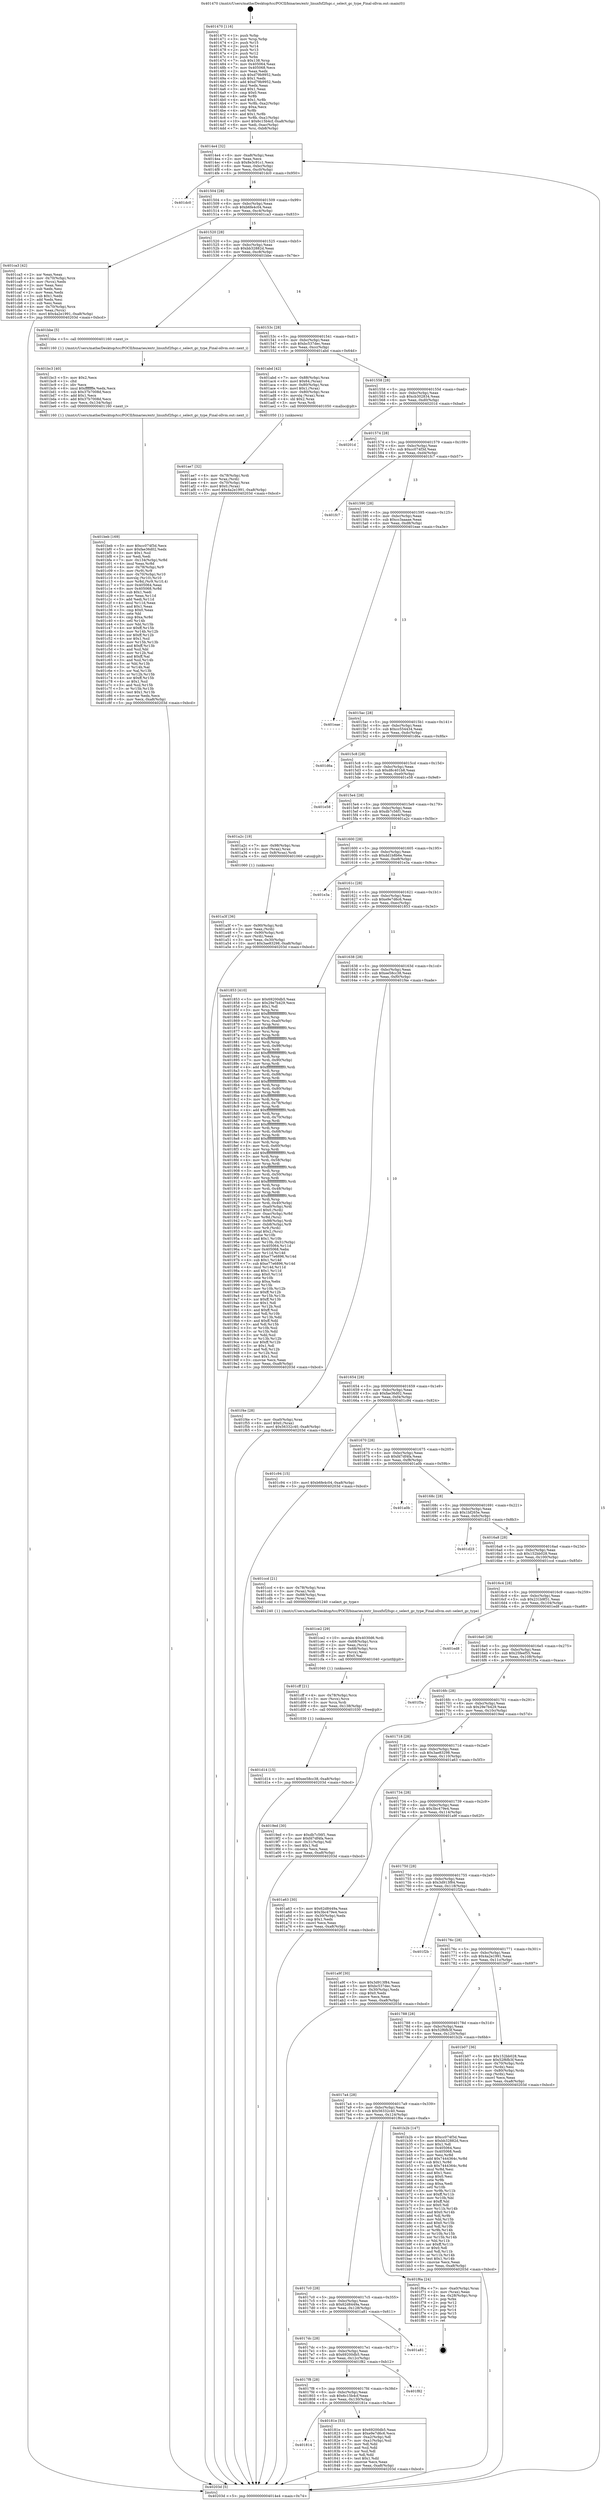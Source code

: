 digraph "0x401470" {
  label = "0x401470 (/mnt/c/Users/mathe/Desktop/tcc/POCII/binaries/extr_linuxfsf2fsgc.c_select_gc_type_Final-ollvm.out::main(0))"
  labelloc = "t"
  node[shape=record]

  Entry [label="",width=0.3,height=0.3,shape=circle,fillcolor=black,style=filled]
  "0x4014e4" [label="{
     0x4014e4 [32]\l
     | [instrs]\l
     &nbsp;&nbsp;0x4014e4 \<+6\>: mov -0xa8(%rbp),%eax\l
     &nbsp;&nbsp;0x4014ea \<+2\>: mov %eax,%ecx\l
     &nbsp;&nbsp;0x4014ec \<+6\>: sub $0x8e3c91c1,%ecx\l
     &nbsp;&nbsp;0x4014f2 \<+6\>: mov %eax,-0xbc(%rbp)\l
     &nbsp;&nbsp;0x4014f8 \<+6\>: mov %ecx,-0xc0(%rbp)\l
     &nbsp;&nbsp;0x4014fe \<+6\>: je 0000000000401dc0 \<main+0x950\>\l
  }"]
  "0x401dc0" [label="{
     0x401dc0\l
  }", style=dashed]
  "0x401504" [label="{
     0x401504 [28]\l
     | [instrs]\l
     &nbsp;&nbsp;0x401504 \<+5\>: jmp 0000000000401509 \<main+0x99\>\l
     &nbsp;&nbsp;0x401509 \<+6\>: mov -0xbc(%rbp),%eax\l
     &nbsp;&nbsp;0x40150f \<+5\>: sub $0xb6fe4c04,%eax\l
     &nbsp;&nbsp;0x401514 \<+6\>: mov %eax,-0xc4(%rbp)\l
     &nbsp;&nbsp;0x40151a \<+6\>: je 0000000000401ca3 \<main+0x833\>\l
  }"]
  Exit [label="",width=0.3,height=0.3,shape=circle,fillcolor=black,style=filled,peripheries=2]
  "0x401ca3" [label="{
     0x401ca3 [42]\l
     | [instrs]\l
     &nbsp;&nbsp;0x401ca3 \<+2\>: xor %eax,%eax\l
     &nbsp;&nbsp;0x401ca5 \<+4\>: mov -0x70(%rbp),%rcx\l
     &nbsp;&nbsp;0x401ca9 \<+2\>: mov (%rcx),%edx\l
     &nbsp;&nbsp;0x401cab \<+2\>: mov %eax,%esi\l
     &nbsp;&nbsp;0x401cad \<+2\>: sub %edx,%esi\l
     &nbsp;&nbsp;0x401caf \<+2\>: mov %eax,%edx\l
     &nbsp;&nbsp;0x401cb1 \<+3\>: sub $0x1,%edx\l
     &nbsp;&nbsp;0x401cb4 \<+2\>: add %edx,%esi\l
     &nbsp;&nbsp;0x401cb6 \<+2\>: sub %esi,%eax\l
     &nbsp;&nbsp;0x401cb8 \<+4\>: mov -0x70(%rbp),%rcx\l
     &nbsp;&nbsp;0x401cbc \<+2\>: mov %eax,(%rcx)\l
     &nbsp;&nbsp;0x401cbe \<+10\>: movl $0x4a2e1991,-0xa8(%rbp)\l
     &nbsp;&nbsp;0x401cc8 \<+5\>: jmp 000000000040203d \<main+0xbcd\>\l
  }"]
  "0x401520" [label="{
     0x401520 [28]\l
     | [instrs]\l
     &nbsp;&nbsp;0x401520 \<+5\>: jmp 0000000000401525 \<main+0xb5\>\l
     &nbsp;&nbsp;0x401525 \<+6\>: mov -0xbc(%rbp),%eax\l
     &nbsp;&nbsp;0x40152b \<+5\>: sub $0xbb32882d,%eax\l
     &nbsp;&nbsp;0x401530 \<+6\>: mov %eax,-0xc8(%rbp)\l
     &nbsp;&nbsp;0x401536 \<+6\>: je 0000000000401bbe \<main+0x74e\>\l
  }"]
  "0x401d14" [label="{
     0x401d14 [15]\l
     | [instrs]\l
     &nbsp;&nbsp;0x401d14 \<+10\>: movl $0xee58cc38,-0xa8(%rbp)\l
     &nbsp;&nbsp;0x401d1e \<+5\>: jmp 000000000040203d \<main+0xbcd\>\l
  }"]
  "0x401bbe" [label="{
     0x401bbe [5]\l
     | [instrs]\l
     &nbsp;&nbsp;0x401bbe \<+5\>: call 0000000000401160 \<next_i\>\l
     | [calls]\l
     &nbsp;&nbsp;0x401160 \{1\} (/mnt/c/Users/mathe/Desktop/tcc/POCII/binaries/extr_linuxfsf2fsgc.c_select_gc_type_Final-ollvm.out::next_i)\l
  }"]
  "0x40153c" [label="{
     0x40153c [28]\l
     | [instrs]\l
     &nbsp;&nbsp;0x40153c \<+5\>: jmp 0000000000401541 \<main+0xd1\>\l
     &nbsp;&nbsp;0x401541 \<+6\>: mov -0xbc(%rbp),%eax\l
     &nbsp;&nbsp;0x401547 \<+5\>: sub $0xbc537dec,%eax\l
     &nbsp;&nbsp;0x40154c \<+6\>: mov %eax,-0xcc(%rbp)\l
     &nbsp;&nbsp;0x401552 \<+6\>: je 0000000000401abd \<main+0x64d\>\l
  }"]
  "0x401cff" [label="{
     0x401cff [21]\l
     | [instrs]\l
     &nbsp;&nbsp;0x401cff \<+4\>: mov -0x78(%rbp),%rcx\l
     &nbsp;&nbsp;0x401d03 \<+3\>: mov (%rcx),%rcx\l
     &nbsp;&nbsp;0x401d06 \<+3\>: mov %rcx,%rdi\l
     &nbsp;&nbsp;0x401d09 \<+6\>: mov %eax,-0x138(%rbp)\l
     &nbsp;&nbsp;0x401d0f \<+5\>: call 0000000000401030 \<free@plt\>\l
     | [calls]\l
     &nbsp;&nbsp;0x401030 \{1\} (unknown)\l
  }"]
  "0x401abd" [label="{
     0x401abd [42]\l
     | [instrs]\l
     &nbsp;&nbsp;0x401abd \<+7\>: mov -0x88(%rbp),%rax\l
     &nbsp;&nbsp;0x401ac4 \<+6\>: movl $0x64,(%rax)\l
     &nbsp;&nbsp;0x401aca \<+4\>: mov -0x80(%rbp),%rax\l
     &nbsp;&nbsp;0x401ace \<+6\>: movl $0x1,(%rax)\l
     &nbsp;&nbsp;0x401ad4 \<+4\>: mov -0x80(%rbp),%rax\l
     &nbsp;&nbsp;0x401ad8 \<+3\>: movslq (%rax),%rax\l
     &nbsp;&nbsp;0x401adb \<+4\>: shl $0x2,%rax\l
     &nbsp;&nbsp;0x401adf \<+3\>: mov %rax,%rdi\l
     &nbsp;&nbsp;0x401ae2 \<+5\>: call 0000000000401050 \<malloc@plt\>\l
     | [calls]\l
     &nbsp;&nbsp;0x401050 \{1\} (unknown)\l
  }"]
  "0x401558" [label="{
     0x401558 [28]\l
     | [instrs]\l
     &nbsp;&nbsp;0x401558 \<+5\>: jmp 000000000040155d \<main+0xed\>\l
     &nbsp;&nbsp;0x40155d \<+6\>: mov -0xbc(%rbp),%eax\l
     &nbsp;&nbsp;0x401563 \<+5\>: sub $0xcb302834,%eax\l
     &nbsp;&nbsp;0x401568 \<+6\>: mov %eax,-0xd0(%rbp)\l
     &nbsp;&nbsp;0x40156e \<+6\>: je 000000000040201d \<main+0xbad\>\l
  }"]
  "0x401ce2" [label="{
     0x401ce2 [29]\l
     | [instrs]\l
     &nbsp;&nbsp;0x401ce2 \<+10\>: movabs $0x4030d6,%rdi\l
     &nbsp;&nbsp;0x401cec \<+4\>: mov -0x68(%rbp),%rcx\l
     &nbsp;&nbsp;0x401cf0 \<+2\>: mov %eax,(%rcx)\l
     &nbsp;&nbsp;0x401cf2 \<+4\>: mov -0x68(%rbp),%rcx\l
     &nbsp;&nbsp;0x401cf6 \<+2\>: mov (%rcx),%esi\l
     &nbsp;&nbsp;0x401cf8 \<+2\>: mov $0x0,%al\l
     &nbsp;&nbsp;0x401cfa \<+5\>: call 0000000000401040 \<printf@plt\>\l
     | [calls]\l
     &nbsp;&nbsp;0x401040 \{1\} (unknown)\l
  }"]
  "0x40201d" [label="{
     0x40201d\l
  }", style=dashed]
  "0x401574" [label="{
     0x401574 [28]\l
     | [instrs]\l
     &nbsp;&nbsp;0x401574 \<+5\>: jmp 0000000000401579 \<main+0x109\>\l
     &nbsp;&nbsp;0x401579 \<+6\>: mov -0xbc(%rbp),%eax\l
     &nbsp;&nbsp;0x40157f \<+5\>: sub $0xcc074f3d,%eax\l
     &nbsp;&nbsp;0x401584 \<+6\>: mov %eax,-0xd4(%rbp)\l
     &nbsp;&nbsp;0x40158a \<+6\>: je 0000000000401fc7 \<main+0xb57\>\l
  }"]
  "0x401beb" [label="{
     0x401beb [169]\l
     | [instrs]\l
     &nbsp;&nbsp;0x401beb \<+5\>: mov $0xcc074f3d,%ecx\l
     &nbsp;&nbsp;0x401bf0 \<+5\>: mov $0xfae36d02,%edx\l
     &nbsp;&nbsp;0x401bf5 \<+3\>: mov $0x1,%sil\l
     &nbsp;&nbsp;0x401bf8 \<+2\>: xor %edi,%edi\l
     &nbsp;&nbsp;0x401bfa \<+7\>: mov -0x134(%rbp),%r8d\l
     &nbsp;&nbsp;0x401c01 \<+4\>: imul %eax,%r8d\l
     &nbsp;&nbsp;0x401c05 \<+4\>: mov -0x78(%rbp),%r9\l
     &nbsp;&nbsp;0x401c09 \<+3\>: mov (%r9),%r9\l
     &nbsp;&nbsp;0x401c0c \<+4\>: mov -0x70(%rbp),%r10\l
     &nbsp;&nbsp;0x401c10 \<+3\>: movslq (%r10),%r10\l
     &nbsp;&nbsp;0x401c13 \<+4\>: mov %r8d,(%r9,%r10,4)\l
     &nbsp;&nbsp;0x401c17 \<+7\>: mov 0x405064,%eax\l
     &nbsp;&nbsp;0x401c1e \<+8\>: mov 0x405068,%r8d\l
     &nbsp;&nbsp;0x401c26 \<+3\>: sub $0x1,%edi\l
     &nbsp;&nbsp;0x401c29 \<+3\>: mov %eax,%r11d\l
     &nbsp;&nbsp;0x401c2c \<+3\>: add %edi,%r11d\l
     &nbsp;&nbsp;0x401c2f \<+4\>: imul %r11d,%eax\l
     &nbsp;&nbsp;0x401c33 \<+3\>: and $0x1,%eax\l
     &nbsp;&nbsp;0x401c36 \<+3\>: cmp $0x0,%eax\l
     &nbsp;&nbsp;0x401c39 \<+3\>: sete %bl\l
     &nbsp;&nbsp;0x401c3c \<+4\>: cmp $0xa,%r8d\l
     &nbsp;&nbsp;0x401c40 \<+4\>: setl %r14b\l
     &nbsp;&nbsp;0x401c44 \<+3\>: mov %bl,%r15b\l
     &nbsp;&nbsp;0x401c47 \<+4\>: xor $0xff,%r15b\l
     &nbsp;&nbsp;0x401c4b \<+3\>: mov %r14b,%r12b\l
     &nbsp;&nbsp;0x401c4e \<+4\>: xor $0xff,%r12b\l
     &nbsp;&nbsp;0x401c52 \<+4\>: xor $0x1,%sil\l
     &nbsp;&nbsp;0x401c56 \<+3\>: mov %r15b,%r13b\l
     &nbsp;&nbsp;0x401c59 \<+4\>: and $0xff,%r13b\l
     &nbsp;&nbsp;0x401c5d \<+3\>: and %sil,%bl\l
     &nbsp;&nbsp;0x401c60 \<+3\>: mov %r12b,%al\l
     &nbsp;&nbsp;0x401c63 \<+2\>: and $0xff,%al\l
     &nbsp;&nbsp;0x401c65 \<+3\>: and %sil,%r14b\l
     &nbsp;&nbsp;0x401c68 \<+3\>: or %bl,%r13b\l
     &nbsp;&nbsp;0x401c6b \<+3\>: or %r14b,%al\l
     &nbsp;&nbsp;0x401c6e \<+3\>: xor %al,%r13b\l
     &nbsp;&nbsp;0x401c71 \<+3\>: or %r12b,%r15b\l
     &nbsp;&nbsp;0x401c74 \<+4\>: xor $0xff,%r15b\l
     &nbsp;&nbsp;0x401c78 \<+4\>: or $0x1,%sil\l
     &nbsp;&nbsp;0x401c7c \<+3\>: and %sil,%r15b\l
     &nbsp;&nbsp;0x401c7f \<+3\>: or %r15b,%r13b\l
     &nbsp;&nbsp;0x401c82 \<+4\>: test $0x1,%r13b\l
     &nbsp;&nbsp;0x401c86 \<+3\>: cmovne %edx,%ecx\l
     &nbsp;&nbsp;0x401c89 \<+6\>: mov %ecx,-0xa8(%rbp)\l
     &nbsp;&nbsp;0x401c8f \<+5\>: jmp 000000000040203d \<main+0xbcd\>\l
  }"]
  "0x401fc7" [label="{
     0x401fc7\l
  }", style=dashed]
  "0x401590" [label="{
     0x401590 [28]\l
     | [instrs]\l
     &nbsp;&nbsp;0x401590 \<+5\>: jmp 0000000000401595 \<main+0x125\>\l
     &nbsp;&nbsp;0x401595 \<+6\>: mov -0xbc(%rbp),%eax\l
     &nbsp;&nbsp;0x40159b \<+5\>: sub $0xcc3aaaae,%eax\l
     &nbsp;&nbsp;0x4015a0 \<+6\>: mov %eax,-0xd8(%rbp)\l
     &nbsp;&nbsp;0x4015a6 \<+6\>: je 0000000000401eae \<main+0xa3e\>\l
  }"]
  "0x401bc3" [label="{
     0x401bc3 [40]\l
     | [instrs]\l
     &nbsp;&nbsp;0x401bc3 \<+5\>: mov $0x2,%ecx\l
     &nbsp;&nbsp;0x401bc8 \<+1\>: cltd\l
     &nbsp;&nbsp;0x401bc9 \<+2\>: idiv %ecx\l
     &nbsp;&nbsp;0x401bcb \<+6\>: imul $0xfffffffe,%edx,%ecx\l
     &nbsp;&nbsp;0x401bd1 \<+6\>: sub $0x37b7008d,%ecx\l
     &nbsp;&nbsp;0x401bd7 \<+3\>: add $0x1,%ecx\l
     &nbsp;&nbsp;0x401bda \<+6\>: add $0x37b7008d,%ecx\l
     &nbsp;&nbsp;0x401be0 \<+6\>: mov %ecx,-0x134(%rbp)\l
     &nbsp;&nbsp;0x401be6 \<+5\>: call 0000000000401160 \<next_i\>\l
     | [calls]\l
     &nbsp;&nbsp;0x401160 \{1\} (/mnt/c/Users/mathe/Desktop/tcc/POCII/binaries/extr_linuxfsf2fsgc.c_select_gc_type_Final-ollvm.out::next_i)\l
  }"]
  "0x401eae" [label="{
     0x401eae\l
  }", style=dashed]
  "0x4015ac" [label="{
     0x4015ac [28]\l
     | [instrs]\l
     &nbsp;&nbsp;0x4015ac \<+5\>: jmp 00000000004015b1 \<main+0x141\>\l
     &nbsp;&nbsp;0x4015b1 \<+6\>: mov -0xbc(%rbp),%eax\l
     &nbsp;&nbsp;0x4015b7 \<+5\>: sub $0xcc554434,%eax\l
     &nbsp;&nbsp;0x4015bc \<+6\>: mov %eax,-0xdc(%rbp)\l
     &nbsp;&nbsp;0x4015c2 \<+6\>: je 0000000000401d6a \<main+0x8fa\>\l
  }"]
  "0x401ae7" [label="{
     0x401ae7 [32]\l
     | [instrs]\l
     &nbsp;&nbsp;0x401ae7 \<+4\>: mov -0x78(%rbp),%rdi\l
     &nbsp;&nbsp;0x401aeb \<+3\>: mov %rax,(%rdi)\l
     &nbsp;&nbsp;0x401aee \<+4\>: mov -0x70(%rbp),%rax\l
     &nbsp;&nbsp;0x401af2 \<+6\>: movl $0x0,(%rax)\l
     &nbsp;&nbsp;0x401af8 \<+10\>: movl $0x4a2e1991,-0xa8(%rbp)\l
     &nbsp;&nbsp;0x401b02 \<+5\>: jmp 000000000040203d \<main+0xbcd\>\l
  }"]
  "0x401d6a" [label="{
     0x401d6a\l
  }", style=dashed]
  "0x4015c8" [label="{
     0x4015c8 [28]\l
     | [instrs]\l
     &nbsp;&nbsp;0x4015c8 \<+5\>: jmp 00000000004015cd \<main+0x15d\>\l
     &nbsp;&nbsp;0x4015cd \<+6\>: mov -0xbc(%rbp),%eax\l
     &nbsp;&nbsp;0x4015d3 \<+5\>: sub $0xd8c401b8,%eax\l
     &nbsp;&nbsp;0x4015d8 \<+6\>: mov %eax,-0xe0(%rbp)\l
     &nbsp;&nbsp;0x4015de \<+6\>: je 0000000000401e58 \<main+0x9e8\>\l
  }"]
  "0x401a3f" [label="{
     0x401a3f [36]\l
     | [instrs]\l
     &nbsp;&nbsp;0x401a3f \<+7\>: mov -0x90(%rbp),%rdi\l
     &nbsp;&nbsp;0x401a46 \<+2\>: mov %eax,(%rdi)\l
     &nbsp;&nbsp;0x401a48 \<+7\>: mov -0x90(%rbp),%rdi\l
     &nbsp;&nbsp;0x401a4f \<+2\>: mov (%rdi),%eax\l
     &nbsp;&nbsp;0x401a51 \<+3\>: mov %eax,-0x30(%rbp)\l
     &nbsp;&nbsp;0x401a54 \<+10\>: movl $0x3ae83298,-0xa8(%rbp)\l
     &nbsp;&nbsp;0x401a5e \<+5\>: jmp 000000000040203d \<main+0xbcd\>\l
  }"]
  "0x401e58" [label="{
     0x401e58\l
  }", style=dashed]
  "0x4015e4" [label="{
     0x4015e4 [28]\l
     | [instrs]\l
     &nbsp;&nbsp;0x4015e4 \<+5\>: jmp 00000000004015e9 \<main+0x179\>\l
     &nbsp;&nbsp;0x4015e9 \<+6\>: mov -0xbc(%rbp),%eax\l
     &nbsp;&nbsp;0x4015ef \<+5\>: sub $0xdb7c56f1,%eax\l
     &nbsp;&nbsp;0x4015f4 \<+6\>: mov %eax,-0xe4(%rbp)\l
     &nbsp;&nbsp;0x4015fa \<+6\>: je 0000000000401a2c \<main+0x5bc\>\l
  }"]
  "0x401470" [label="{
     0x401470 [116]\l
     | [instrs]\l
     &nbsp;&nbsp;0x401470 \<+1\>: push %rbp\l
     &nbsp;&nbsp;0x401471 \<+3\>: mov %rsp,%rbp\l
     &nbsp;&nbsp;0x401474 \<+2\>: push %r15\l
     &nbsp;&nbsp;0x401476 \<+2\>: push %r14\l
     &nbsp;&nbsp;0x401478 \<+2\>: push %r13\l
     &nbsp;&nbsp;0x40147a \<+2\>: push %r12\l
     &nbsp;&nbsp;0x40147c \<+1\>: push %rbx\l
     &nbsp;&nbsp;0x40147d \<+7\>: sub $0x138,%rsp\l
     &nbsp;&nbsp;0x401484 \<+7\>: mov 0x405064,%eax\l
     &nbsp;&nbsp;0x40148b \<+7\>: mov 0x405068,%ecx\l
     &nbsp;&nbsp;0x401492 \<+2\>: mov %eax,%edx\l
     &nbsp;&nbsp;0x401494 \<+6\>: sub $0xd79b9952,%edx\l
     &nbsp;&nbsp;0x40149a \<+3\>: sub $0x1,%edx\l
     &nbsp;&nbsp;0x40149d \<+6\>: add $0xd79b9952,%edx\l
     &nbsp;&nbsp;0x4014a3 \<+3\>: imul %edx,%eax\l
     &nbsp;&nbsp;0x4014a6 \<+3\>: and $0x1,%eax\l
     &nbsp;&nbsp;0x4014a9 \<+3\>: cmp $0x0,%eax\l
     &nbsp;&nbsp;0x4014ac \<+4\>: sete %r8b\l
     &nbsp;&nbsp;0x4014b0 \<+4\>: and $0x1,%r8b\l
     &nbsp;&nbsp;0x4014b4 \<+7\>: mov %r8b,-0xa2(%rbp)\l
     &nbsp;&nbsp;0x4014bb \<+3\>: cmp $0xa,%ecx\l
     &nbsp;&nbsp;0x4014be \<+4\>: setl %r8b\l
     &nbsp;&nbsp;0x4014c2 \<+4\>: and $0x1,%r8b\l
     &nbsp;&nbsp;0x4014c6 \<+7\>: mov %r8b,-0xa1(%rbp)\l
     &nbsp;&nbsp;0x4014cd \<+10\>: movl $0x6c15b4cf,-0xa8(%rbp)\l
     &nbsp;&nbsp;0x4014d7 \<+6\>: mov %edi,-0xac(%rbp)\l
     &nbsp;&nbsp;0x4014dd \<+7\>: mov %rsi,-0xb8(%rbp)\l
  }"]
  "0x401a2c" [label="{
     0x401a2c [19]\l
     | [instrs]\l
     &nbsp;&nbsp;0x401a2c \<+7\>: mov -0x98(%rbp),%rax\l
     &nbsp;&nbsp;0x401a33 \<+3\>: mov (%rax),%rax\l
     &nbsp;&nbsp;0x401a36 \<+4\>: mov 0x8(%rax),%rdi\l
     &nbsp;&nbsp;0x401a3a \<+5\>: call 0000000000401060 \<atoi@plt\>\l
     | [calls]\l
     &nbsp;&nbsp;0x401060 \{1\} (unknown)\l
  }"]
  "0x401600" [label="{
     0x401600 [28]\l
     | [instrs]\l
     &nbsp;&nbsp;0x401600 \<+5\>: jmp 0000000000401605 \<main+0x195\>\l
     &nbsp;&nbsp;0x401605 \<+6\>: mov -0xbc(%rbp),%eax\l
     &nbsp;&nbsp;0x40160b \<+5\>: sub $0xdd1b8b6e,%eax\l
     &nbsp;&nbsp;0x401610 \<+6\>: mov %eax,-0xe8(%rbp)\l
     &nbsp;&nbsp;0x401616 \<+6\>: je 0000000000401e3a \<main+0x9ca\>\l
  }"]
  "0x40203d" [label="{
     0x40203d [5]\l
     | [instrs]\l
     &nbsp;&nbsp;0x40203d \<+5\>: jmp 00000000004014e4 \<main+0x74\>\l
  }"]
  "0x401e3a" [label="{
     0x401e3a\l
  }", style=dashed]
  "0x40161c" [label="{
     0x40161c [28]\l
     | [instrs]\l
     &nbsp;&nbsp;0x40161c \<+5\>: jmp 0000000000401621 \<main+0x1b1\>\l
     &nbsp;&nbsp;0x401621 \<+6\>: mov -0xbc(%rbp),%eax\l
     &nbsp;&nbsp;0x401627 \<+5\>: sub $0xe9e7d6c6,%eax\l
     &nbsp;&nbsp;0x40162c \<+6\>: mov %eax,-0xec(%rbp)\l
     &nbsp;&nbsp;0x401632 \<+6\>: je 0000000000401853 \<main+0x3e3\>\l
  }"]
  "0x401814" [label="{
     0x401814\l
  }", style=dashed]
  "0x401853" [label="{
     0x401853 [410]\l
     | [instrs]\l
     &nbsp;&nbsp;0x401853 \<+5\>: mov $0x69200db5,%eax\l
     &nbsp;&nbsp;0x401858 \<+5\>: mov $0x29e7b429,%ecx\l
     &nbsp;&nbsp;0x40185d \<+2\>: mov $0x1,%dl\l
     &nbsp;&nbsp;0x40185f \<+3\>: mov %rsp,%rsi\l
     &nbsp;&nbsp;0x401862 \<+4\>: add $0xfffffffffffffff0,%rsi\l
     &nbsp;&nbsp;0x401866 \<+3\>: mov %rsi,%rsp\l
     &nbsp;&nbsp;0x401869 \<+7\>: mov %rsi,-0xa0(%rbp)\l
     &nbsp;&nbsp;0x401870 \<+3\>: mov %rsp,%rsi\l
     &nbsp;&nbsp;0x401873 \<+4\>: add $0xfffffffffffffff0,%rsi\l
     &nbsp;&nbsp;0x401877 \<+3\>: mov %rsi,%rsp\l
     &nbsp;&nbsp;0x40187a \<+3\>: mov %rsp,%rdi\l
     &nbsp;&nbsp;0x40187d \<+4\>: add $0xfffffffffffffff0,%rdi\l
     &nbsp;&nbsp;0x401881 \<+3\>: mov %rdi,%rsp\l
     &nbsp;&nbsp;0x401884 \<+7\>: mov %rdi,-0x98(%rbp)\l
     &nbsp;&nbsp;0x40188b \<+3\>: mov %rsp,%rdi\l
     &nbsp;&nbsp;0x40188e \<+4\>: add $0xfffffffffffffff0,%rdi\l
     &nbsp;&nbsp;0x401892 \<+3\>: mov %rdi,%rsp\l
     &nbsp;&nbsp;0x401895 \<+7\>: mov %rdi,-0x90(%rbp)\l
     &nbsp;&nbsp;0x40189c \<+3\>: mov %rsp,%rdi\l
     &nbsp;&nbsp;0x40189f \<+4\>: add $0xfffffffffffffff0,%rdi\l
     &nbsp;&nbsp;0x4018a3 \<+3\>: mov %rdi,%rsp\l
     &nbsp;&nbsp;0x4018a6 \<+7\>: mov %rdi,-0x88(%rbp)\l
     &nbsp;&nbsp;0x4018ad \<+3\>: mov %rsp,%rdi\l
     &nbsp;&nbsp;0x4018b0 \<+4\>: add $0xfffffffffffffff0,%rdi\l
     &nbsp;&nbsp;0x4018b4 \<+3\>: mov %rdi,%rsp\l
     &nbsp;&nbsp;0x4018b7 \<+4\>: mov %rdi,-0x80(%rbp)\l
     &nbsp;&nbsp;0x4018bb \<+3\>: mov %rsp,%rdi\l
     &nbsp;&nbsp;0x4018be \<+4\>: add $0xfffffffffffffff0,%rdi\l
     &nbsp;&nbsp;0x4018c2 \<+3\>: mov %rdi,%rsp\l
     &nbsp;&nbsp;0x4018c5 \<+4\>: mov %rdi,-0x78(%rbp)\l
     &nbsp;&nbsp;0x4018c9 \<+3\>: mov %rsp,%rdi\l
     &nbsp;&nbsp;0x4018cc \<+4\>: add $0xfffffffffffffff0,%rdi\l
     &nbsp;&nbsp;0x4018d0 \<+3\>: mov %rdi,%rsp\l
     &nbsp;&nbsp;0x4018d3 \<+4\>: mov %rdi,-0x70(%rbp)\l
     &nbsp;&nbsp;0x4018d7 \<+3\>: mov %rsp,%rdi\l
     &nbsp;&nbsp;0x4018da \<+4\>: add $0xfffffffffffffff0,%rdi\l
     &nbsp;&nbsp;0x4018de \<+3\>: mov %rdi,%rsp\l
     &nbsp;&nbsp;0x4018e1 \<+4\>: mov %rdi,-0x68(%rbp)\l
     &nbsp;&nbsp;0x4018e5 \<+3\>: mov %rsp,%rdi\l
     &nbsp;&nbsp;0x4018e8 \<+4\>: add $0xfffffffffffffff0,%rdi\l
     &nbsp;&nbsp;0x4018ec \<+3\>: mov %rdi,%rsp\l
     &nbsp;&nbsp;0x4018ef \<+4\>: mov %rdi,-0x60(%rbp)\l
     &nbsp;&nbsp;0x4018f3 \<+3\>: mov %rsp,%rdi\l
     &nbsp;&nbsp;0x4018f6 \<+4\>: add $0xfffffffffffffff0,%rdi\l
     &nbsp;&nbsp;0x4018fa \<+3\>: mov %rdi,%rsp\l
     &nbsp;&nbsp;0x4018fd \<+4\>: mov %rdi,-0x58(%rbp)\l
     &nbsp;&nbsp;0x401901 \<+3\>: mov %rsp,%rdi\l
     &nbsp;&nbsp;0x401904 \<+4\>: add $0xfffffffffffffff0,%rdi\l
     &nbsp;&nbsp;0x401908 \<+3\>: mov %rdi,%rsp\l
     &nbsp;&nbsp;0x40190b \<+4\>: mov %rdi,-0x50(%rbp)\l
     &nbsp;&nbsp;0x40190f \<+3\>: mov %rsp,%rdi\l
     &nbsp;&nbsp;0x401912 \<+4\>: add $0xfffffffffffffff0,%rdi\l
     &nbsp;&nbsp;0x401916 \<+3\>: mov %rdi,%rsp\l
     &nbsp;&nbsp;0x401919 \<+4\>: mov %rdi,-0x48(%rbp)\l
     &nbsp;&nbsp;0x40191d \<+3\>: mov %rsp,%rdi\l
     &nbsp;&nbsp;0x401920 \<+4\>: add $0xfffffffffffffff0,%rdi\l
     &nbsp;&nbsp;0x401924 \<+3\>: mov %rdi,%rsp\l
     &nbsp;&nbsp;0x401927 \<+4\>: mov %rdi,-0x40(%rbp)\l
     &nbsp;&nbsp;0x40192b \<+7\>: mov -0xa0(%rbp),%rdi\l
     &nbsp;&nbsp;0x401932 \<+6\>: movl $0x0,(%rdi)\l
     &nbsp;&nbsp;0x401938 \<+7\>: mov -0xac(%rbp),%r8d\l
     &nbsp;&nbsp;0x40193f \<+3\>: mov %r8d,(%rsi)\l
     &nbsp;&nbsp;0x401942 \<+7\>: mov -0x98(%rbp),%rdi\l
     &nbsp;&nbsp;0x401949 \<+7\>: mov -0xb8(%rbp),%r9\l
     &nbsp;&nbsp;0x401950 \<+3\>: mov %r9,(%rdi)\l
     &nbsp;&nbsp;0x401953 \<+3\>: cmpl $0x2,(%rsi)\l
     &nbsp;&nbsp;0x401956 \<+4\>: setne %r10b\l
     &nbsp;&nbsp;0x40195a \<+4\>: and $0x1,%r10b\l
     &nbsp;&nbsp;0x40195e \<+4\>: mov %r10b,-0x31(%rbp)\l
     &nbsp;&nbsp;0x401962 \<+8\>: mov 0x405064,%r11d\l
     &nbsp;&nbsp;0x40196a \<+7\>: mov 0x405068,%ebx\l
     &nbsp;&nbsp;0x401971 \<+3\>: mov %r11d,%r14d\l
     &nbsp;&nbsp;0x401974 \<+7\>: add $0xe77e6896,%r14d\l
     &nbsp;&nbsp;0x40197b \<+4\>: sub $0x1,%r14d\l
     &nbsp;&nbsp;0x40197f \<+7\>: sub $0xe77e6896,%r14d\l
     &nbsp;&nbsp;0x401986 \<+4\>: imul %r14d,%r11d\l
     &nbsp;&nbsp;0x40198a \<+4\>: and $0x1,%r11d\l
     &nbsp;&nbsp;0x40198e \<+4\>: cmp $0x0,%r11d\l
     &nbsp;&nbsp;0x401992 \<+4\>: sete %r10b\l
     &nbsp;&nbsp;0x401996 \<+3\>: cmp $0xa,%ebx\l
     &nbsp;&nbsp;0x401999 \<+4\>: setl %r15b\l
     &nbsp;&nbsp;0x40199d \<+3\>: mov %r10b,%r12b\l
     &nbsp;&nbsp;0x4019a0 \<+4\>: xor $0xff,%r12b\l
     &nbsp;&nbsp;0x4019a4 \<+3\>: mov %r15b,%r13b\l
     &nbsp;&nbsp;0x4019a7 \<+4\>: xor $0xff,%r13b\l
     &nbsp;&nbsp;0x4019ab \<+3\>: xor $0x1,%dl\l
     &nbsp;&nbsp;0x4019ae \<+3\>: mov %r12b,%sil\l
     &nbsp;&nbsp;0x4019b1 \<+4\>: and $0xff,%sil\l
     &nbsp;&nbsp;0x4019b5 \<+3\>: and %dl,%r10b\l
     &nbsp;&nbsp;0x4019b8 \<+3\>: mov %r13b,%dil\l
     &nbsp;&nbsp;0x4019bb \<+4\>: and $0xff,%dil\l
     &nbsp;&nbsp;0x4019bf \<+3\>: and %dl,%r15b\l
     &nbsp;&nbsp;0x4019c2 \<+3\>: or %r10b,%sil\l
     &nbsp;&nbsp;0x4019c5 \<+3\>: or %r15b,%dil\l
     &nbsp;&nbsp;0x4019c8 \<+3\>: xor %dil,%sil\l
     &nbsp;&nbsp;0x4019cb \<+3\>: or %r13b,%r12b\l
     &nbsp;&nbsp;0x4019ce \<+4\>: xor $0xff,%r12b\l
     &nbsp;&nbsp;0x4019d2 \<+3\>: or $0x1,%dl\l
     &nbsp;&nbsp;0x4019d5 \<+3\>: and %dl,%r12b\l
     &nbsp;&nbsp;0x4019d8 \<+3\>: or %r12b,%sil\l
     &nbsp;&nbsp;0x4019db \<+4\>: test $0x1,%sil\l
     &nbsp;&nbsp;0x4019df \<+3\>: cmovne %ecx,%eax\l
     &nbsp;&nbsp;0x4019e2 \<+6\>: mov %eax,-0xa8(%rbp)\l
     &nbsp;&nbsp;0x4019e8 \<+5\>: jmp 000000000040203d \<main+0xbcd\>\l
  }"]
  "0x401638" [label="{
     0x401638 [28]\l
     | [instrs]\l
     &nbsp;&nbsp;0x401638 \<+5\>: jmp 000000000040163d \<main+0x1cd\>\l
     &nbsp;&nbsp;0x40163d \<+6\>: mov -0xbc(%rbp),%eax\l
     &nbsp;&nbsp;0x401643 \<+5\>: sub $0xee58cc38,%eax\l
     &nbsp;&nbsp;0x401648 \<+6\>: mov %eax,-0xf0(%rbp)\l
     &nbsp;&nbsp;0x40164e \<+6\>: je 0000000000401f4e \<main+0xade\>\l
  }"]
  "0x40181e" [label="{
     0x40181e [53]\l
     | [instrs]\l
     &nbsp;&nbsp;0x40181e \<+5\>: mov $0x69200db5,%eax\l
     &nbsp;&nbsp;0x401823 \<+5\>: mov $0xe9e7d6c6,%ecx\l
     &nbsp;&nbsp;0x401828 \<+6\>: mov -0xa2(%rbp),%dl\l
     &nbsp;&nbsp;0x40182e \<+7\>: mov -0xa1(%rbp),%sil\l
     &nbsp;&nbsp;0x401835 \<+3\>: mov %dl,%dil\l
     &nbsp;&nbsp;0x401838 \<+3\>: and %sil,%dil\l
     &nbsp;&nbsp;0x40183b \<+3\>: xor %sil,%dl\l
     &nbsp;&nbsp;0x40183e \<+3\>: or %dl,%dil\l
     &nbsp;&nbsp;0x401841 \<+4\>: test $0x1,%dil\l
     &nbsp;&nbsp;0x401845 \<+3\>: cmovne %ecx,%eax\l
     &nbsp;&nbsp;0x401848 \<+6\>: mov %eax,-0xa8(%rbp)\l
     &nbsp;&nbsp;0x40184e \<+5\>: jmp 000000000040203d \<main+0xbcd\>\l
  }"]
  "0x401f4e" [label="{
     0x401f4e [28]\l
     | [instrs]\l
     &nbsp;&nbsp;0x401f4e \<+7\>: mov -0xa0(%rbp),%rax\l
     &nbsp;&nbsp;0x401f55 \<+6\>: movl $0x0,(%rax)\l
     &nbsp;&nbsp;0x401f5b \<+10\>: movl $0x56332c40,-0xa8(%rbp)\l
     &nbsp;&nbsp;0x401f65 \<+5\>: jmp 000000000040203d \<main+0xbcd\>\l
  }"]
  "0x401654" [label="{
     0x401654 [28]\l
     | [instrs]\l
     &nbsp;&nbsp;0x401654 \<+5\>: jmp 0000000000401659 \<main+0x1e9\>\l
     &nbsp;&nbsp;0x401659 \<+6\>: mov -0xbc(%rbp),%eax\l
     &nbsp;&nbsp;0x40165f \<+5\>: sub $0xfae36d02,%eax\l
     &nbsp;&nbsp;0x401664 \<+6\>: mov %eax,-0xf4(%rbp)\l
     &nbsp;&nbsp;0x40166a \<+6\>: je 0000000000401c94 \<main+0x824\>\l
  }"]
  "0x4017f8" [label="{
     0x4017f8 [28]\l
     | [instrs]\l
     &nbsp;&nbsp;0x4017f8 \<+5\>: jmp 00000000004017fd \<main+0x38d\>\l
     &nbsp;&nbsp;0x4017fd \<+6\>: mov -0xbc(%rbp),%eax\l
     &nbsp;&nbsp;0x401803 \<+5\>: sub $0x6c15b4cf,%eax\l
     &nbsp;&nbsp;0x401808 \<+6\>: mov %eax,-0x130(%rbp)\l
     &nbsp;&nbsp;0x40180e \<+6\>: je 000000000040181e \<main+0x3ae\>\l
  }"]
  "0x401c94" [label="{
     0x401c94 [15]\l
     | [instrs]\l
     &nbsp;&nbsp;0x401c94 \<+10\>: movl $0xb6fe4c04,-0xa8(%rbp)\l
     &nbsp;&nbsp;0x401c9e \<+5\>: jmp 000000000040203d \<main+0xbcd\>\l
  }"]
  "0x401670" [label="{
     0x401670 [28]\l
     | [instrs]\l
     &nbsp;&nbsp;0x401670 \<+5\>: jmp 0000000000401675 \<main+0x205\>\l
     &nbsp;&nbsp;0x401675 \<+6\>: mov -0xbc(%rbp),%eax\l
     &nbsp;&nbsp;0x40167b \<+5\>: sub $0xfd7df4fa,%eax\l
     &nbsp;&nbsp;0x401680 \<+6\>: mov %eax,-0xf8(%rbp)\l
     &nbsp;&nbsp;0x401686 \<+6\>: je 0000000000401a0b \<main+0x59b\>\l
  }"]
  "0x401f82" [label="{
     0x401f82\l
  }", style=dashed]
  "0x401a0b" [label="{
     0x401a0b\l
  }", style=dashed]
  "0x40168c" [label="{
     0x40168c [28]\l
     | [instrs]\l
     &nbsp;&nbsp;0x40168c \<+5\>: jmp 0000000000401691 \<main+0x221\>\l
     &nbsp;&nbsp;0x401691 \<+6\>: mov -0xbc(%rbp),%eax\l
     &nbsp;&nbsp;0x401697 \<+5\>: sub $0x1bf265e,%eax\l
     &nbsp;&nbsp;0x40169c \<+6\>: mov %eax,-0xfc(%rbp)\l
     &nbsp;&nbsp;0x4016a2 \<+6\>: je 0000000000401d23 \<main+0x8b3\>\l
  }"]
  "0x4017dc" [label="{
     0x4017dc [28]\l
     | [instrs]\l
     &nbsp;&nbsp;0x4017dc \<+5\>: jmp 00000000004017e1 \<main+0x371\>\l
     &nbsp;&nbsp;0x4017e1 \<+6\>: mov -0xbc(%rbp),%eax\l
     &nbsp;&nbsp;0x4017e7 \<+5\>: sub $0x69200db5,%eax\l
     &nbsp;&nbsp;0x4017ec \<+6\>: mov %eax,-0x12c(%rbp)\l
     &nbsp;&nbsp;0x4017f2 \<+6\>: je 0000000000401f82 \<main+0xb12\>\l
  }"]
  "0x401d23" [label="{
     0x401d23\l
  }", style=dashed]
  "0x4016a8" [label="{
     0x4016a8 [28]\l
     | [instrs]\l
     &nbsp;&nbsp;0x4016a8 \<+5\>: jmp 00000000004016ad \<main+0x23d\>\l
     &nbsp;&nbsp;0x4016ad \<+6\>: mov -0xbc(%rbp),%eax\l
     &nbsp;&nbsp;0x4016b3 \<+5\>: sub $0x152bb028,%eax\l
     &nbsp;&nbsp;0x4016b8 \<+6\>: mov %eax,-0x100(%rbp)\l
     &nbsp;&nbsp;0x4016be \<+6\>: je 0000000000401ccd \<main+0x85d\>\l
  }"]
  "0x401a81" [label="{
     0x401a81\l
  }", style=dashed]
  "0x401ccd" [label="{
     0x401ccd [21]\l
     | [instrs]\l
     &nbsp;&nbsp;0x401ccd \<+4\>: mov -0x78(%rbp),%rax\l
     &nbsp;&nbsp;0x401cd1 \<+3\>: mov (%rax),%rdi\l
     &nbsp;&nbsp;0x401cd4 \<+7\>: mov -0x88(%rbp),%rax\l
     &nbsp;&nbsp;0x401cdb \<+2\>: mov (%rax),%esi\l
     &nbsp;&nbsp;0x401cdd \<+5\>: call 0000000000401240 \<select_gc_type\>\l
     | [calls]\l
     &nbsp;&nbsp;0x401240 \{1\} (/mnt/c/Users/mathe/Desktop/tcc/POCII/binaries/extr_linuxfsf2fsgc.c_select_gc_type_Final-ollvm.out::select_gc_type)\l
  }"]
  "0x4016c4" [label="{
     0x4016c4 [28]\l
     | [instrs]\l
     &nbsp;&nbsp;0x4016c4 \<+5\>: jmp 00000000004016c9 \<main+0x259\>\l
     &nbsp;&nbsp;0x4016c9 \<+6\>: mov -0xbc(%rbp),%eax\l
     &nbsp;&nbsp;0x4016cf \<+5\>: sub $0x231b9f31,%eax\l
     &nbsp;&nbsp;0x4016d4 \<+6\>: mov %eax,-0x104(%rbp)\l
     &nbsp;&nbsp;0x4016da \<+6\>: je 0000000000401ed8 \<main+0xa68\>\l
  }"]
  "0x4017c0" [label="{
     0x4017c0 [28]\l
     | [instrs]\l
     &nbsp;&nbsp;0x4017c0 \<+5\>: jmp 00000000004017c5 \<main+0x355\>\l
     &nbsp;&nbsp;0x4017c5 \<+6\>: mov -0xbc(%rbp),%eax\l
     &nbsp;&nbsp;0x4017cb \<+5\>: sub $0x62d8449a,%eax\l
     &nbsp;&nbsp;0x4017d0 \<+6\>: mov %eax,-0x128(%rbp)\l
     &nbsp;&nbsp;0x4017d6 \<+6\>: je 0000000000401a81 \<main+0x611\>\l
  }"]
  "0x401ed8" [label="{
     0x401ed8\l
  }", style=dashed]
  "0x4016e0" [label="{
     0x4016e0 [28]\l
     | [instrs]\l
     &nbsp;&nbsp;0x4016e0 \<+5\>: jmp 00000000004016e5 \<main+0x275\>\l
     &nbsp;&nbsp;0x4016e5 \<+6\>: mov -0xbc(%rbp),%eax\l
     &nbsp;&nbsp;0x4016eb \<+5\>: sub $0x25feef55,%eax\l
     &nbsp;&nbsp;0x4016f0 \<+6\>: mov %eax,-0x108(%rbp)\l
     &nbsp;&nbsp;0x4016f6 \<+6\>: je 0000000000401f3a \<main+0xaca\>\l
  }"]
  "0x401f6a" [label="{
     0x401f6a [24]\l
     | [instrs]\l
     &nbsp;&nbsp;0x401f6a \<+7\>: mov -0xa0(%rbp),%rax\l
     &nbsp;&nbsp;0x401f71 \<+2\>: mov (%rax),%eax\l
     &nbsp;&nbsp;0x401f73 \<+4\>: lea -0x28(%rbp),%rsp\l
     &nbsp;&nbsp;0x401f77 \<+1\>: pop %rbx\l
     &nbsp;&nbsp;0x401f78 \<+2\>: pop %r12\l
     &nbsp;&nbsp;0x401f7a \<+2\>: pop %r13\l
     &nbsp;&nbsp;0x401f7c \<+2\>: pop %r14\l
     &nbsp;&nbsp;0x401f7e \<+2\>: pop %r15\l
     &nbsp;&nbsp;0x401f80 \<+1\>: pop %rbp\l
     &nbsp;&nbsp;0x401f81 \<+1\>: ret\l
  }"]
  "0x401f3a" [label="{
     0x401f3a\l
  }", style=dashed]
  "0x4016fc" [label="{
     0x4016fc [28]\l
     | [instrs]\l
     &nbsp;&nbsp;0x4016fc \<+5\>: jmp 0000000000401701 \<main+0x291\>\l
     &nbsp;&nbsp;0x401701 \<+6\>: mov -0xbc(%rbp),%eax\l
     &nbsp;&nbsp;0x401707 \<+5\>: sub $0x29e7b429,%eax\l
     &nbsp;&nbsp;0x40170c \<+6\>: mov %eax,-0x10c(%rbp)\l
     &nbsp;&nbsp;0x401712 \<+6\>: je 00000000004019ed \<main+0x57d\>\l
  }"]
  "0x4017a4" [label="{
     0x4017a4 [28]\l
     | [instrs]\l
     &nbsp;&nbsp;0x4017a4 \<+5\>: jmp 00000000004017a9 \<main+0x339\>\l
     &nbsp;&nbsp;0x4017a9 \<+6\>: mov -0xbc(%rbp),%eax\l
     &nbsp;&nbsp;0x4017af \<+5\>: sub $0x56332c40,%eax\l
     &nbsp;&nbsp;0x4017b4 \<+6\>: mov %eax,-0x124(%rbp)\l
     &nbsp;&nbsp;0x4017ba \<+6\>: je 0000000000401f6a \<main+0xafa\>\l
  }"]
  "0x4019ed" [label="{
     0x4019ed [30]\l
     | [instrs]\l
     &nbsp;&nbsp;0x4019ed \<+5\>: mov $0xdb7c56f1,%eax\l
     &nbsp;&nbsp;0x4019f2 \<+5\>: mov $0xfd7df4fa,%ecx\l
     &nbsp;&nbsp;0x4019f7 \<+3\>: mov -0x31(%rbp),%dl\l
     &nbsp;&nbsp;0x4019fa \<+3\>: test $0x1,%dl\l
     &nbsp;&nbsp;0x4019fd \<+3\>: cmovne %ecx,%eax\l
     &nbsp;&nbsp;0x401a00 \<+6\>: mov %eax,-0xa8(%rbp)\l
     &nbsp;&nbsp;0x401a06 \<+5\>: jmp 000000000040203d \<main+0xbcd\>\l
  }"]
  "0x401718" [label="{
     0x401718 [28]\l
     | [instrs]\l
     &nbsp;&nbsp;0x401718 \<+5\>: jmp 000000000040171d \<main+0x2ad\>\l
     &nbsp;&nbsp;0x40171d \<+6\>: mov -0xbc(%rbp),%eax\l
     &nbsp;&nbsp;0x401723 \<+5\>: sub $0x3ae83298,%eax\l
     &nbsp;&nbsp;0x401728 \<+6\>: mov %eax,-0x110(%rbp)\l
     &nbsp;&nbsp;0x40172e \<+6\>: je 0000000000401a63 \<main+0x5f3\>\l
  }"]
  "0x401b2b" [label="{
     0x401b2b [147]\l
     | [instrs]\l
     &nbsp;&nbsp;0x401b2b \<+5\>: mov $0xcc074f3d,%eax\l
     &nbsp;&nbsp;0x401b30 \<+5\>: mov $0xbb32882d,%ecx\l
     &nbsp;&nbsp;0x401b35 \<+2\>: mov $0x1,%dl\l
     &nbsp;&nbsp;0x401b37 \<+7\>: mov 0x405064,%esi\l
     &nbsp;&nbsp;0x401b3e \<+7\>: mov 0x405068,%edi\l
     &nbsp;&nbsp;0x401b45 \<+3\>: mov %esi,%r8d\l
     &nbsp;&nbsp;0x401b48 \<+7\>: add $0x7444364c,%r8d\l
     &nbsp;&nbsp;0x401b4f \<+4\>: sub $0x1,%r8d\l
     &nbsp;&nbsp;0x401b53 \<+7\>: sub $0x7444364c,%r8d\l
     &nbsp;&nbsp;0x401b5a \<+4\>: imul %r8d,%esi\l
     &nbsp;&nbsp;0x401b5e \<+3\>: and $0x1,%esi\l
     &nbsp;&nbsp;0x401b61 \<+3\>: cmp $0x0,%esi\l
     &nbsp;&nbsp;0x401b64 \<+4\>: sete %r9b\l
     &nbsp;&nbsp;0x401b68 \<+3\>: cmp $0xa,%edi\l
     &nbsp;&nbsp;0x401b6b \<+4\>: setl %r10b\l
     &nbsp;&nbsp;0x401b6f \<+3\>: mov %r9b,%r11b\l
     &nbsp;&nbsp;0x401b72 \<+4\>: xor $0xff,%r11b\l
     &nbsp;&nbsp;0x401b76 \<+3\>: mov %r10b,%bl\l
     &nbsp;&nbsp;0x401b79 \<+3\>: xor $0xff,%bl\l
     &nbsp;&nbsp;0x401b7c \<+3\>: xor $0x0,%dl\l
     &nbsp;&nbsp;0x401b7f \<+3\>: mov %r11b,%r14b\l
     &nbsp;&nbsp;0x401b82 \<+4\>: and $0x0,%r14b\l
     &nbsp;&nbsp;0x401b86 \<+3\>: and %dl,%r9b\l
     &nbsp;&nbsp;0x401b89 \<+3\>: mov %bl,%r15b\l
     &nbsp;&nbsp;0x401b8c \<+4\>: and $0x0,%r15b\l
     &nbsp;&nbsp;0x401b90 \<+3\>: and %dl,%r10b\l
     &nbsp;&nbsp;0x401b93 \<+3\>: or %r9b,%r14b\l
     &nbsp;&nbsp;0x401b96 \<+3\>: or %r10b,%r15b\l
     &nbsp;&nbsp;0x401b99 \<+3\>: xor %r15b,%r14b\l
     &nbsp;&nbsp;0x401b9c \<+3\>: or %bl,%r11b\l
     &nbsp;&nbsp;0x401b9f \<+4\>: xor $0xff,%r11b\l
     &nbsp;&nbsp;0x401ba3 \<+3\>: or $0x0,%dl\l
     &nbsp;&nbsp;0x401ba6 \<+3\>: and %dl,%r11b\l
     &nbsp;&nbsp;0x401ba9 \<+3\>: or %r11b,%r14b\l
     &nbsp;&nbsp;0x401bac \<+4\>: test $0x1,%r14b\l
     &nbsp;&nbsp;0x401bb0 \<+3\>: cmovne %ecx,%eax\l
     &nbsp;&nbsp;0x401bb3 \<+6\>: mov %eax,-0xa8(%rbp)\l
     &nbsp;&nbsp;0x401bb9 \<+5\>: jmp 000000000040203d \<main+0xbcd\>\l
  }"]
  "0x401a63" [label="{
     0x401a63 [30]\l
     | [instrs]\l
     &nbsp;&nbsp;0x401a63 \<+5\>: mov $0x62d8449a,%eax\l
     &nbsp;&nbsp;0x401a68 \<+5\>: mov $0x3bc479e4,%ecx\l
     &nbsp;&nbsp;0x401a6d \<+3\>: mov -0x30(%rbp),%edx\l
     &nbsp;&nbsp;0x401a70 \<+3\>: cmp $0x1,%edx\l
     &nbsp;&nbsp;0x401a73 \<+3\>: cmovl %ecx,%eax\l
     &nbsp;&nbsp;0x401a76 \<+6\>: mov %eax,-0xa8(%rbp)\l
     &nbsp;&nbsp;0x401a7c \<+5\>: jmp 000000000040203d \<main+0xbcd\>\l
  }"]
  "0x401734" [label="{
     0x401734 [28]\l
     | [instrs]\l
     &nbsp;&nbsp;0x401734 \<+5\>: jmp 0000000000401739 \<main+0x2c9\>\l
     &nbsp;&nbsp;0x401739 \<+6\>: mov -0xbc(%rbp),%eax\l
     &nbsp;&nbsp;0x40173f \<+5\>: sub $0x3bc479e4,%eax\l
     &nbsp;&nbsp;0x401744 \<+6\>: mov %eax,-0x114(%rbp)\l
     &nbsp;&nbsp;0x40174a \<+6\>: je 0000000000401a9f \<main+0x62f\>\l
  }"]
  "0x401788" [label="{
     0x401788 [28]\l
     | [instrs]\l
     &nbsp;&nbsp;0x401788 \<+5\>: jmp 000000000040178d \<main+0x31d\>\l
     &nbsp;&nbsp;0x40178d \<+6\>: mov -0xbc(%rbp),%eax\l
     &nbsp;&nbsp;0x401793 \<+5\>: sub $0x52f6fb3f,%eax\l
     &nbsp;&nbsp;0x401798 \<+6\>: mov %eax,-0x120(%rbp)\l
     &nbsp;&nbsp;0x40179e \<+6\>: je 0000000000401b2b \<main+0x6bb\>\l
  }"]
  "0x401a9f" [label="{
     0x401a9f [30]\l
     | [instrs]\l
     &nbsp;&nbsp;0x401a9f \<+5\>: mov $0x3d913f84,%eax\l
     &nbsp;&nbsp;0x401aa4 \<+5\>: mov $0xbc537dec,%ecx\l
     &nbsp;&nbsp;0x401aa9 \<+3\>: mov -0x30(%rbp),%edx\l
     &nbsp;&nbsp;0x401aac \<+3\>: cmp $0x0,%edx\l
     &nbsp;&nbsp;0x401aaf \<+3\>: cmove %ecx,%eax\l
     &nbsp;&nbsp;0x401ab2 \<+6\>: mov %eax,-0xa8(%rbp)\l
     &nbsp;&nbsp;0x401ab8 \<+5\>: jmp 000000000040203d \<main+0xbcd\>\l
  }"]
  "0x401750" [label="{
     0x401750 [28]\l
     | [instrs]\l
     &nbsp;&nbsp;0x401750 \<+5\>: jmp 0000000000401755 \<main+0x2e5\>\l
     &nbsp;&nbsp;0x401755 \<+6\>: mov -0xbc(%rbp),%eax\l
     &nbsp;&nbsp;0x40175b \<+5\>: sub $0x3d913f84,%eax\l
     &nbsp;&nbsp;0x401760 \<+6\>: mov %eax,-0x118(%rbp)\l
     &nbsp;&nbsp;0x401766 \<+6\>: je 0000000000401f2b \<main+0xabb\>\l
  }"]
  "0x401b07" [label="{
     0x401b07 [36]\l
     | [instrs]\l
     &nbsp;&nbsp;0x401b07 \<+5\>: mov $0x152bb028,%eax\l
     &nbsp;&nbsp;0x401b0c \<+5\>: mov $0x52f6fb3f,%ecx\l
     &nbsp;&nbsp;0x401b11 \<+4\>: mov -0x70(%rbp),%rdx\l
     &nbsp;&nbsp;0x401b15 \<+2\>: mov (%rdx),%esi\l
     &nbsp;&nbsp;0x401b17 \<+4\>: mov -0x80(%rbp),%rdx\l
     &nbsp;&nbsp;0x401b1b \<+2\>: cmp (%rdx),%esi\l
     &nbsp;&nbsp;0x401b1d \<+3\>: cmovl %ecx,%eax\l
     &nbsp;&nbsp;0x401b20 \<+6\>: mov %eax,-0xa8(%rbp)\l
     &nbsp;&nbsp;0x401b26 \<+5\>: jmp 000000000040203d \<main+0xbcd\>\l
  }"]
  "0x401f2b" [label="{
     0x401f2b\l
  }", style=dashed]
  "0x40176c" [label="{
     0x40176c [28]\l
     | [instrs]\l
     &nbsp;&nbsp;0x40176c \<+5\>: jmp 0000000000401771 \<main+0x301\>\l
     &nbsp;&nbsp;0x401771 \<+6\>: mov -0xbc(%rbp),%eax\l
     &nbsp;&nbsp;0x401777 \<+5\>: sub $0x4a2e1991,%eax\l
     &nbsp;&nbsp;0x40177c \<+6\>: mov %eax,-0x11c(%rbp)\l
     &nbsp;&nbsp;0x401782 \<+6\>: je 0000000000401b07 \<main+0x697\>\l
  }"]
  Entry -> "0x401470" [label=" 1"]
  "0x4014e4" -> "0x401dc0" [label=" 0"]
  "0x4014e4" -> "0x401504" [label=" 16"]
  "0x401f6a" -> Exit [label=" 1"]
  "0x401504" -> "0x401ca3" [label=" 1"]
  "0x401504" -> "0x401520" [label=" 15"]
  "0x401f4e" -> "0x40203d" [label=" 1"]
  "0x401520" -> "0x401bbe" [label=" 1"]
  "0x401520" -> "0x40153c" [label=" 14"]
  "0x401d14" -> "0x40203d" [label=" 1"]
  "0x40153c" -> "0x401abd" [label=" 1"]
  "0x40153c" -> "0x401558" [label=" 13"]
  "0x401cff" -> "0x401d14" [label=" 1"]
  "0x401558" -> "0x40201d" [label=" 0"]
  "0x401558" -> "0x401574" [label=" 13"]
  "0x401ce2" -> "0x401cff" [label=" 1"]
  "0x401574" -> "0x401fc7" [label=" 0"]
  "0x401574" -> "0x401590" [label=" 13"]
  "0x401ccd" -> "0x401ce2" [label=" 1"]
  "0x401590" -> "0x401eae" [label=" 0"]
  "0x401590" -> "0x4015ac" [label=" 13"]
  "0x401ca3" -> "0x40203d" [label=" 1"]
  "0x4015ac" -> "0x401d6a" [label=" 0"]
  "0x4015ac" -> "0x4015c8" [label=" 13"]
  "0x401c94" -> "0x40203d" [label=" 1"]
  "0x4015c8" -> "0x401e58" [label=" 0"]
  "0x4015c8" -> "0x4015e4" [label=" 13"]
  "0x401beb" -> "0x40203d" [label=" 1"]
  "0x4015e4" -> "0x401a2c" [label=" 1"]
  "0x4015e4" -> "0x401600" [label=" 12"]
  "0x401bbe" -> "0x401bc3" [label=" 1"]
  "0x401600" -> "0x401e3a" [label=" 0"]
  "0x401600" -> "0x40161c" [label=" 12"]
  "0x401b2b" -> "0x40203d" [label=" 1"]
  "0x40161c" -> "0x401853" [label=" 1"]
  "0x40161c" -> "0x401638" [label=" 11"]
  "0x401b07" -> "0x40203d" [label=" 2"]
  "0x401638" -> "0x401f4e" [label=" 1"]
  "0x401638" -> "0x401654" [label=" 10"]
  "0x401ae7" -> "0x40203d" [label=" 1"]
  "0x401654" -> "0x401c94" [label=" 1"]
  "0x401654" -> "0x401670" [label=" 9"]
  "0x401a9f" -> "0x40203d" [label=" 1"]
  "0x401670" -> "0x401a0b" [label=" 0"]
  "0x401670" -> "0x40168c" [label=" 9"]
  "0x401a63" -> "0x40203d" [label=" 1"]
  "0x40168c" -> "0x401d23" [label=" 0"]
  "0x40168c" -> "0x4016a8" [label=" 9"]
  "0x401a2c" -> "0x401a3f" [label=" 1"]
  "0x4016a8" -> "0x401ccd" [label=" 1"]
  "0x4016a8" -> "0x4016c4" [label=" 8"]
  "0x4019ed" -> "0x40203d" [label=" 1"]
  "0x4016c4" -> "0x401ed8" [label=" 0"]
  "0x4016c4" -> "0x4016e0" [label=" 8"]
  "0x401bc3" -> "0x401beb" [label=" 1"]
  "0x4016e0" -> "0x401f3a" [label=" 0"]
  "0x4016e0" -> "0x4016fc" [label=" 8"]
  "0x40203d" -> "0x4014e4" [label=" 15"]
  "0x4016fc" -> "0x4019ed" [label=" 1"]
  "0x4016fc" -> "0x401718" [label=" 7"]
  "0x40181e" -> "0x40203d" [label=" 1"]
  "0x401718" -> "0x401a63" [label=" 1"]
  "0x401718" -> "0x401734" [label=" 6"]
  "0x4017f8" -> "0x401814" [label=" 0"]
  "0x401734" -> "0x401a9f" [label=" 1"]
  "0x401734" -> "0x401750" [label=" 5"]
  "0x401abd" -> "0x401ae7" [label=" 1"]
  "0x401750" -> "0x401f2b" [label=" 0"]
  "0x401750" -> "0x40176c" [label=" 5"]
  "0x4017dc" -> "0x4017f8" [label=" 1"]
  "0x40176c" -> "0x401b07" [label=" 2"]
  "0x40176c" -> "0x401788" [label=" 3"]
  "0x4017f8" -> "0x40181e" [label=" 1"]
  "0x401788" -> "0x401b2b" [label=" 1"]
  "0x401788" -> "0x4017a4" [label=" 2"]
  "0x401470" -> "0x4014e4" [label=" 1"]
  "0x4017a4" -> "0x401f6a" [label=" 1"]
  "0x4017a4" -> "0x4017c0" [label=" 1"]
  "0x401853" -> "0x40203d" [label=" 1"]
  "0x4017c0" -> "0x401a81" [label=" 0"]
  "0x4017c0" -> "0x4017dc" [label=" 1"]
  "0x401a3f" -> "0x40203d" [label=" 1"]
  "0x4017dc" -> "0x401f82" [label=" 0"]
}
